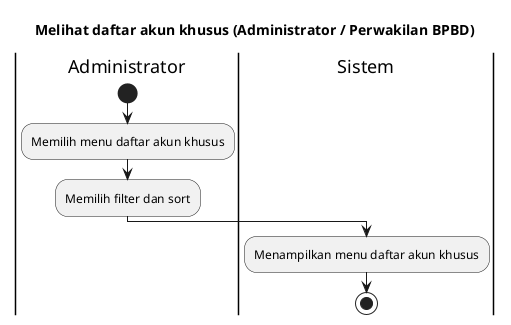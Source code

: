 @startuml UC-MGUSER-009 - Melihat daftar akun khusus
title Melihat daftar akun khusus (Administrator / Perwakilan BPBD)

|Administrator|
start
:Memilih menu daftar akun khusus;
:Memilih filter dan sort;

|Sistem|
:Menampilkan menu daftar akun khusus;

stop

@enduml